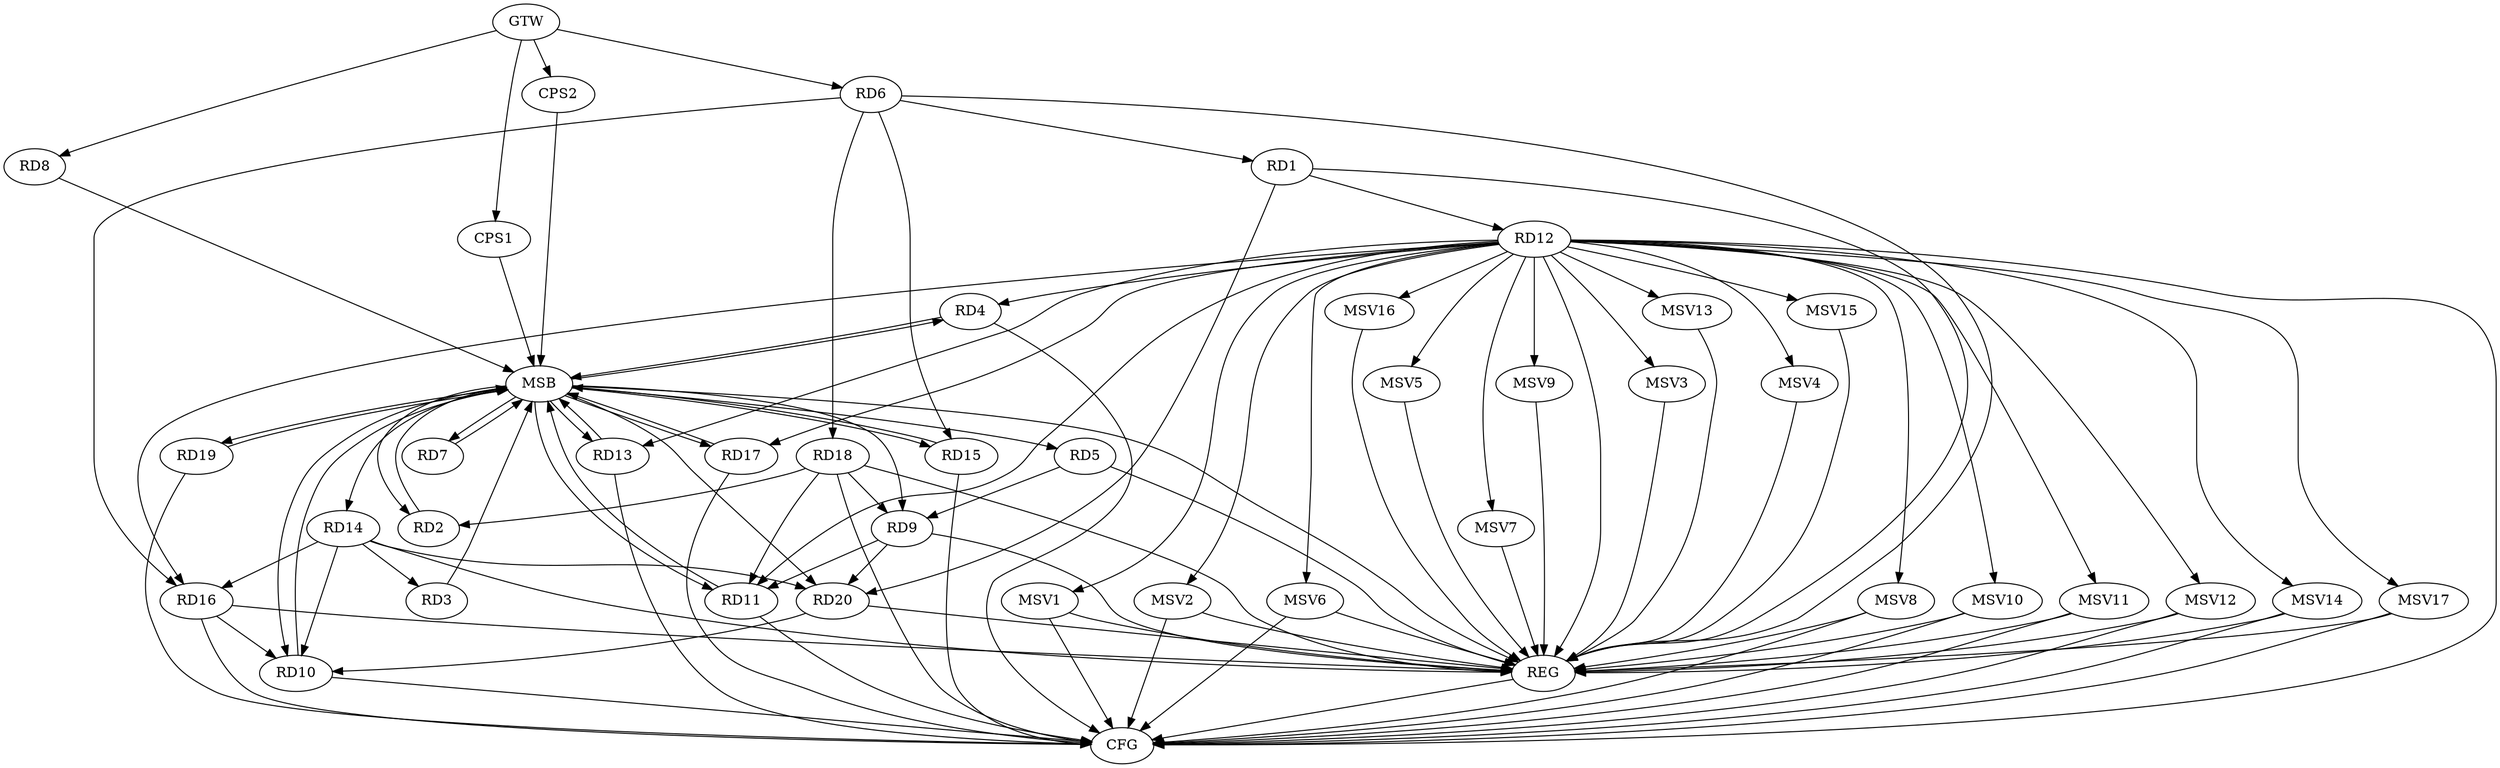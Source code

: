 strict digraph G {
  RD1 [ label="RD1" ];
  RD2 [ label="RD2" ];
  RD3 [ label="RD3" ];
  RD4 [ label="RD4" ];
  RD5 [ label="RD5" ];
  RD6 [ label="RD6" ];
  RD7 [ label="RD7" ];
  RD8 [ label="RD8" ];
  RD9 [ label="RD9" ];
  RD10 [ label="RD10" ];
  RD11 [ label="RD11" ];
  RD12 [ label="RD12" ];
  RD13 [ label="RD13" ];
  RD14 [ label="RD14" ];
  RD15 [ label="RD15" ];
  RD16 [ label="RD16" ];
  RD17 [ label="RD17" ];
  RD18 [ label="RD18" ];
  RD19 [ label="RD19" ];
  RD20 [ label="RD20" ];
  CPS1 [ label="CPS1" ];
  CPS2 [ label="CPS2" ];
  GTW [ label="GTW" ];
  REG [ label="REG" ];
  MSB [ label="MSB" ];
  CFG [ label="CFG" ];
  MSV1 [ label="MSV1" ];
  MSV2 [ label="MSV2" ];
  MSV3 [ label="MSV3" ];
  MSV4 [ label="MSV4" ];
  MSV5 [ label="MSV5" ];
  MSV6 [ label="MSV6" ];
  MSV7 [ label="MSV7" ];
  MSV8 [ label="MSV8" ];
  MSV9 [ label="MSV9" ];
  MSV10 [ label="MSV10" ];
  MSV11 [ label="MSV11" ];
  MSV12 [ label="MSV12" ];
  MSV13 [ label="MSV13" ];
  MSV14 [ label="MSV14" ];
  MSV15 [ label="MSV15" ];
  MSV16 [ label="MSV16" ];
  MSV17 [ label="MSV17" ];
  RD6 -> RD1;
  RD1 -> RD12;
  RD1 -> RD20;
  RD18 -> RD2;
  RD14 -> RD3;
  RD12 -> RD4;
  RD5 -> RD9;
  RD6 -> RD15;
  RD6 -> RD16;
  RD6 -> RD18;
  RD9 -> RD11;
  RD18 -> RD9;
  RD9 -> RD20;
  RD14 -> RD10;
  RD16 -> RD10;
  RD20 -> RD10;
  RD12 -> RD11;
  RD18 -> RD11;
  RD12 -> RD13;
  RD12 -> RD16;
  RD12 -> RD17;
  RD14 -> RD16;
  RD14 -> RD20;
  GTW -> RD6;
  GTW -> RD8;
  GTW -> CPS1;
  GTW -> CPS2;
  RD1 -> REG;
  RD5 -> REG;
  RD6 -> REG;
  RD9 -> REG;
  RD12 -> REG;
  RD14 -> REG;
  RD16 -> REG;
  RD18 -> REG;
  RD20 -> REG;
  RD2 -> MSB;
  MSB -> RD7;
  MSB -> REG;
  RD3 -> MSB;
  MSB -> RD2;
  MSB -> RD17;
  RD4 -> MSB;
  RD7 -> MSB;
  MSB -> RD20;
  RD8 -> MSB;
  MSB -> RD9;
  RD10 -> MSB;
  MSB -> RD11;
  MSB -> RD15;
  MSB -> RD19;
  RD11 -> MSB;
  RD13 -> MSB;
  RD15 -> MSB;
  RD17 -> MSB;
  MSB -> RD5;
  MSB -> RD10;
  RD19 -> MSB;
  MSB -> RD13;
  CPS1 -> MSB;
  MSB -> RD4;
  MSB -> RD14;
  CPS2 -> MSB;
  RD10 -> CFG;
  RD15 -> CFG;
  RD19 -> CFG;
  RD17 -> CFG;
  RD18 -> CFG;
  RD4 -> CFG;
  RD12 -> CFG;
  RD13 -> CFG;
  RD11 -> CFG;
  RD16 -> CFG;
  REG -> CFG;
  RD12 -> MSV1;
  MSV1 -> REG;
  MSV1 -> CFG;
  RD12 -> MSV2;
  RD12 -> MSV3;
  MSV2 -> REG;
  MSV2 -> CFG;
  MSV3 -> REG;
  RD12 -> MSV4;
  RD12 -> MSV5;
  MSV4 -> REG;
  MSV5 -> REG;
  RD12 -> MSV6;
  RD12 -> MSV7;
  RD12 -> MSV8;
  MSV6 -> REG;
  MSV6 -> CFG;
  MSV7 -> REG;
  MSV8 -> REG;
  MSV8 -> CFG;
  RD12 -> MSV9;
  MSV9 -> REG;
  RD12 -> MSV10;
  RD12 -> MSV11;
  MSV10 -> REG;
  MSV10 -> CFG;
  MSV11 -> REG;
  MSV11 -> CFG;
  RD12 -> MSV12;
  MSV12 -> REG;
  MSV12 -> CFG;
  RD12 -> MSV13;
  MSV13 -> REG;
  RD12 -> MSV14;
  MSV14 -> REG;
  MSV14 -> CFG;
  RD12 -> MSV15;
  RD12 -> MSV16;
  RD12 -> MSV17;
  MSV15 -> REG;
  MSV16 -> REG;
  MSV17 -> REG;
  MSV17 -> CFG;
}

